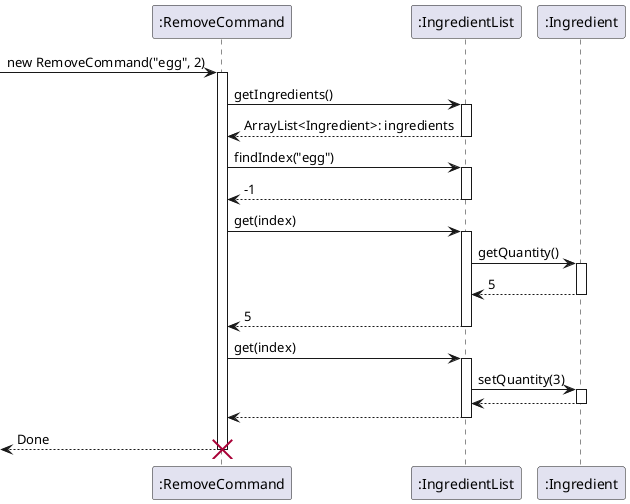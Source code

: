 @startuml
'https://plantuml.com/sequence-diagram

[-> ":RemoveCommand": new RemoveCommand("egg", 2)

activate ":RemoveCommand"

":RemoveCommand" -> ":IngredientList": getIngredients()
activate ":IngredientList"
":RemoveCommand" <-- ":IngredientList": ArrayList<Ingredient>: ingredients
deactivate ":IngredientList"

":RemoveCommand" -> ":IngredientList": findIndex("egg")
activate ":IngredientList"
":RemoveCommand" <-- ":IngredientList": -1
deactivate ":IngredientList"


":RemoveCommand" -> ":IngredientList": get(index)
activate ":IngredientList"
":IngredientList" -> ":Ingredient": getQuantity()
activate ":Ingredient"
":IngredientList" <-- ":Ingredient": 5
deactivate ":Ingredient"
":RemoveCommand" <-- ":IngredientList":5
deactivate ":IngredientList"


":RemoveCommand" -> ":IngredientList": get(index)
activate ":IngredientList"
":IngredientList" -> ":Ingredient": setQuantity(3)
activate ":Ingredient"
":IngredientList" <-- ":Ingredient":
deactivate ":Ingredient"
":RemoveCommand" <-- ":IngredientList":
deactivate ":IngredientList"

[<-- ":RemoveCommand": Done
destroy ":RemoveCommand"
deactivate ":RemoveCommand"
@enduml